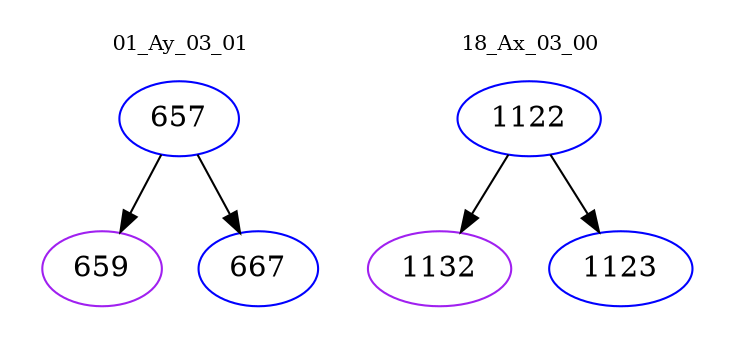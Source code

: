digraph{
subgraph cluster_0 {
color = white
label = "01_Ay_03_01";
fontsize=10;
T0_657 [label="657", color="blue"]
T0_657 -> T0_659 [color="black"]
T0_659 [label="659", color="purple"]
T0_657 -> T0_667 [color="black"]
T0_667 [label="667", color="blue"]
}
subgraph cluster_1 {
color = white
label = "18_Ax_03_00";
fontsize=10;
T1_1122 [label="1122", color="blue"]
T1_1122 -> T1_1132 [color="black"]
T1_1132 [label="1132", color="purple"]
T1_1122 -> T1_1123 [color="black"]
T1_1123 [label="1123", color="blue"]
}
}

